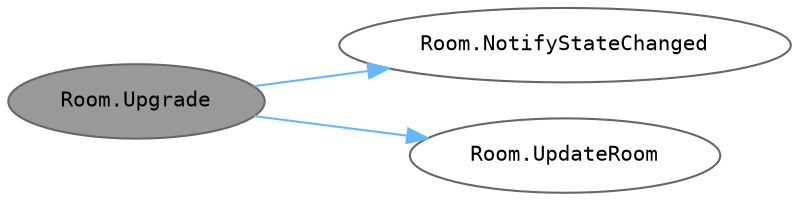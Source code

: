 digraph "Room.Upgrade"
{
 // INTERACTIVE_SVG=YES
 // LATEX_PDF_SIZE
  bgcolor="transparent";
  edge [fontname=Helvetica,fontsize=10,labelfontname=Helvetica,labelfontsize=10];
  node [fontname=Helvetica,fontsize=10,fontname=Consolas fontsize=10 style=filled height=0.2 width=0.4 margin=0.1];
  rankdir="LR";
  Node1 [id="Node000001",label="Room.Upgrade",height=0.2,width=0.4,color="gray40", fillcolor="grey60", style="filled", fontcolor="black",tooltip="방을 업그레이드합니다."];
  Node1 -> Node2 [id="edge1_Node000001_Node000002",color="steelblue1",style="solid",tooltip=" "];
  Node2 [id="Node000002",label="Room.NotifyStateChanged",height=0.2,width=0.4,color="grey40", fillcolor="white", style="filled",URL="$class_room.html#ac222ae4ac4c382283f339a4cfc3cded6",tooltip="상태 변경을 알립니다."];
  Node1 -> Node3 [id="edge2_Node000001_Node000003",color="steelblue1",style="solid",tooltip=" "];
  Node3 [id="Node000003",label="Room.UpdateRoom",height=0.2,width=0.4,color="grey40", fillcolor="white", style="filled",URL="$class_room.html#a7767a1981cb5588b28174320309f73c2",tooltip="방의 상태를 매 프레임 업데이트합니다."];
}
